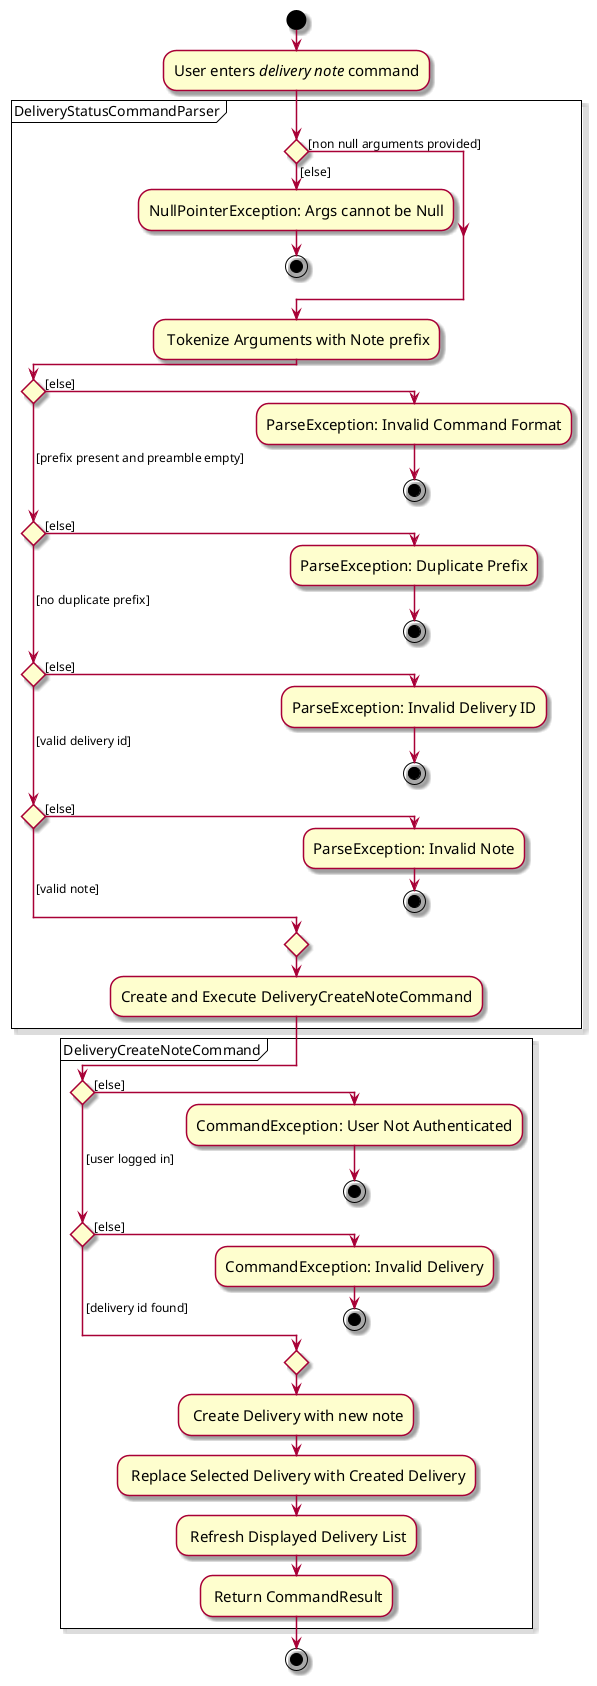 @startuml
skin rose
skinparam ActivityFontSize 15
skinparam ArrowFontSize 12

!pragma useVerticalIf on
start
:User enters <i>delivery note</i> command;
partition DeliveryStatusCommandParser {
    if () then ([else])
        :NullPointerException: Args cannot be Null;
        stop
    else ([non null arguments provided])
    endif
    : Tokenize Arguments with Note prefix;
    if () then ([else])
        :ParseException: Invalid Command Format;
        stop
    ( [prefix present and preamble empty]) elseif () then ([else])
        :ParseException: Duplicate Prefix;
        stop
    ( [no duplicate prefix]) elseif () then ([else])
        :ParseException: Invalid Delivery ID;
         stop
    ( [valid delivery id]) elseif () then ([else])
        :ParseException: Invalid Note;
        stop
    else ( [valid note])
    endif
    :Create and Execute DeliveryCreateNoteCommand;
}

partition DeliveryCreateNoteCommand {
    if () then ([else])
        :CommandException: User Not Authenticated;
        stop
    ( [user logged in]) elseif () then ([else])
        :CommandException: Invalid Delivery;
        stop
    else ( [delivery id found])
    endif
    : Create Delivery with new note;
    : Replace Selected Delivery with Created Delivery;
    : Refresh Displayed Delivery List;
    : Return CommandResult;
}

stop

@enduml
